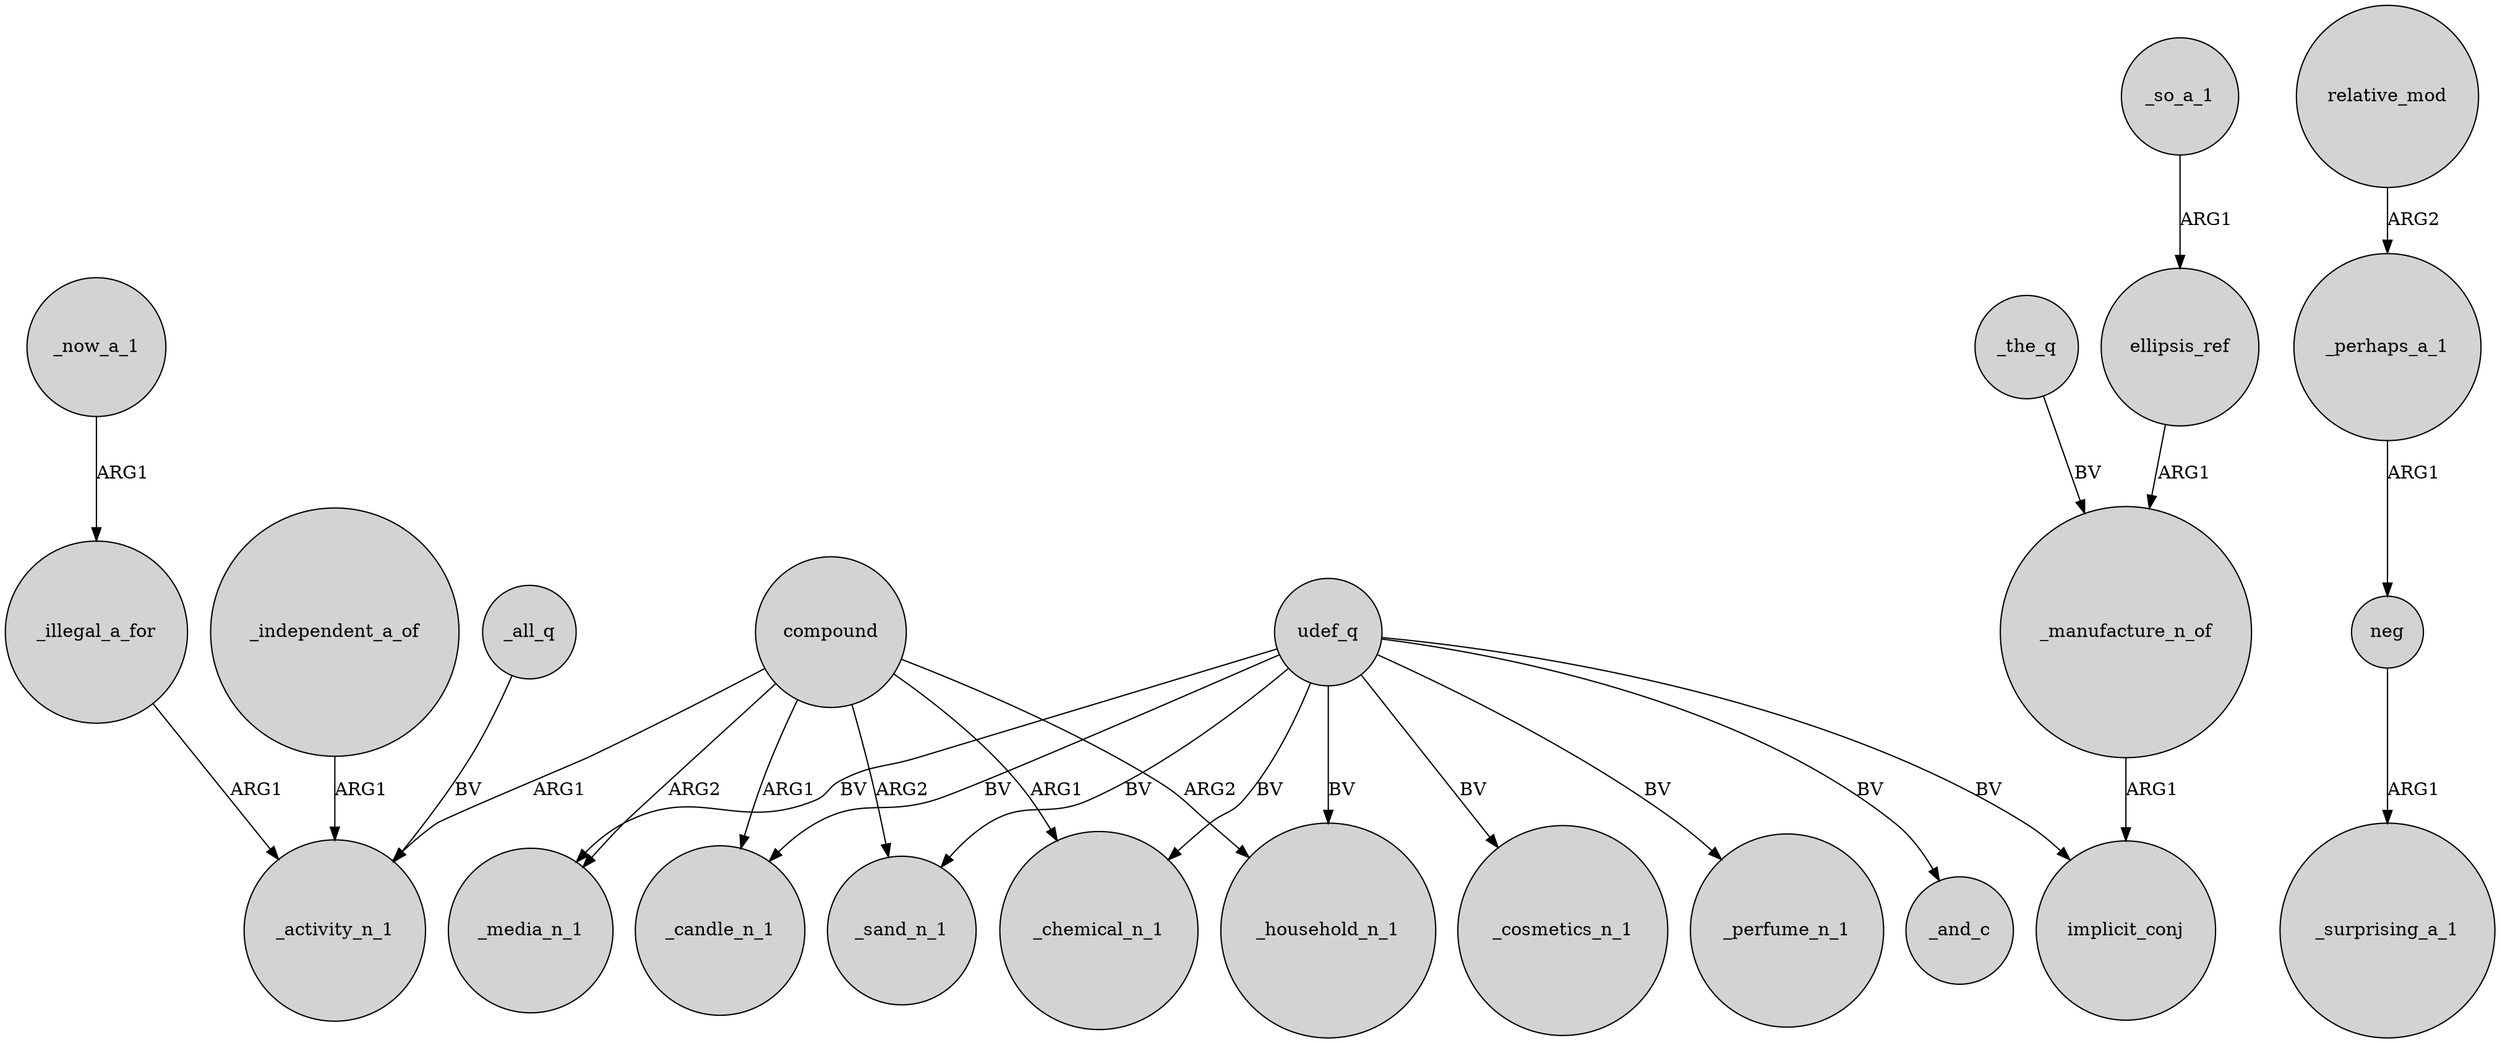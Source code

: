 digraph {
	node [shape=circle style=filled]
	_now_a_1 -> _illegal_a_for [label=ARG1]
	udef_q -> _candle_n_1 [label=BV]
	compound -> _sand_n_1 [label=ARG2]
	_independent_a_of -> _activity_n_1 [label=ARG1]
	compound -> _candle_n_1 [label=ARG1]
	udef_q -> _household_n_1 [label=BV]
	_so_a_1 -> ellipsis_ref [label=ARG1]
	_manufacture_n_of -> implicit_conj [label=ARG1]
	udef_q -> _media_n_1 [label=BV]
	_perhaps_a_1 -> neg [label=ARG1]
	_all_q -> _activity_n_1 [label=BV]
	compound -> _household_n_1 [label=ARG2]
	_the_q -> _manufacture_n_of [label=BV]
	udef_q -> implicit_conj [label=BV]
	compound -> _chemical_n_1 [label=ARG1]
	relative_mod -> _perhaps_a_1 [label=ARG2]
	udef_q -> _sand_n_1 [label=BV]
	compound -> _media_n_1 [label=ARG2]
	compound -> _activity_n_1 [label=ARG1]
	udef_q -> _cosmetics_n_1 [label=BV]
	udef_q -> _perfume_n_1 [label=BV]
	udef_q -> _and_c [label=BV]
	udef_q -> _chemical_n_1 [label=BV]
	neg -> _surprising_a_1 [label=ARG1]
	_illegal_a_for -> _activity_n_1 [label=ARG1]
	ellipsis_ref -> _manufacture_n_of [label=ARG1]
}
